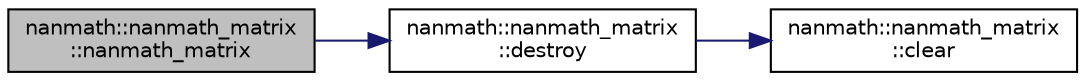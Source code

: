 digraph "nanmath::nanmath_matrix::nanmath_matrix"
{
  edge [fontname="Helvetica",fontsize="10",labelfontname="Helvetica",labelfontsize="10"];
  node [fontname="Helvetica",fontsize="10",shape=record];
  rankdir="LR";
  Node1 [label="nanmath::nanmath_matrix\l::nanmath_matrix",height=0.2,width=0.4,color="black", fillcolor="grey75", style="filled", fontcolor="black"];
  Node1 -> Node2 [color="midnightblue",fontsize="10",style="solid"];
  Node2 [label="nanmath::nanmath_matrix\l::destroy",height=0.2,width=0.4,color="black", fillcolor="white", style="filled",URL="$classnanmath_1_1nanmath__matrix.html#a8a1432e6ebd91c5035285ee47c747798"];
  Node2 -> Node3 [color="midnightblue",fontsize="10",style="solid"];
  Node3 [label="nanmath::nanmath_matrix\l::clear",height=0.2,width=0.4,color="black", fillcolor="white", style="filled",URL="$classnanmath_1_1nanmath__matrix.html#a65c42ef1d4dca4553ffd13fcc0258a74"];
}
